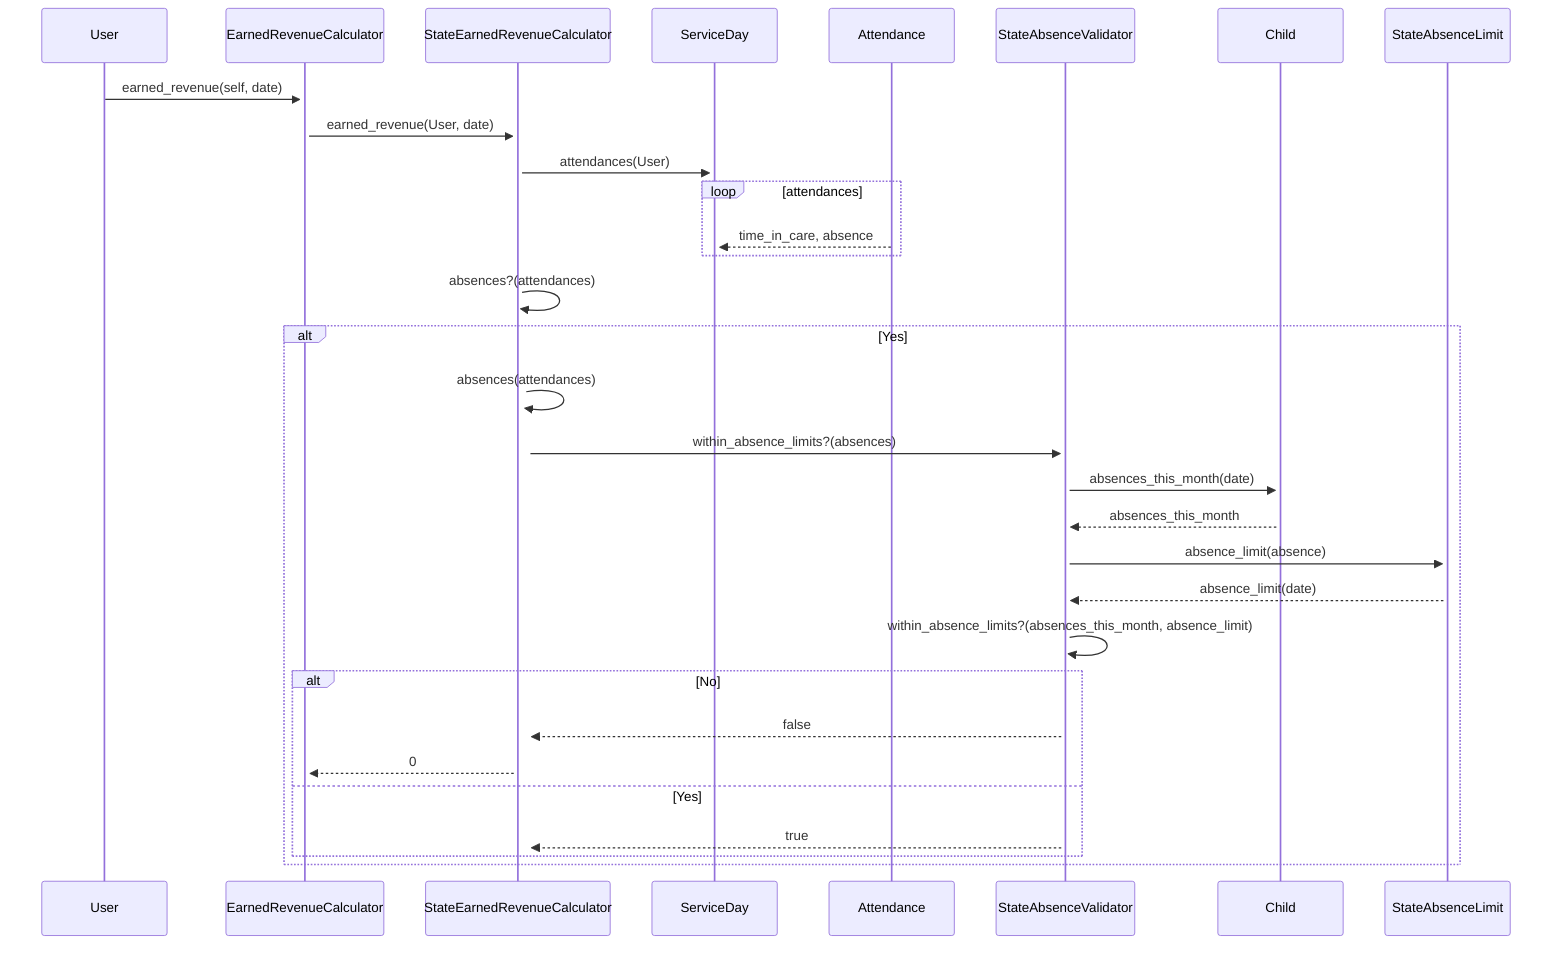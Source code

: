 sequenceDiagram
    %% All "State" prefixed classes will belong to a State
    %% and will be named [State]Class in order to differentiate,
    %% because the logic and data may be different between states
    %% e.g. NebraskaDurationRule, etc.

    %% User requests earned_revenue, passing itself
    User->>+EarnedRevenueCalculator: earned_revenue(self, date)

    %% EarnedRevenueCalculator determines the right [State]EarnedRevenueCalculator
    %% based on the User's state, then requests earned_revenue, passing the User (?)
    EarnedRevenueCalculator->>+StateEarnedRevenueCalculator: earned_revenue(User, date)

    %% [State]EarnedRevenueCalculator loops attendances to
    %% store time_in_care and absence string
    StateEarnedRevenueCalculator->>+ServiceDay: attendances(User)
    loop attendances
      Attendance-->>ServiceDay: time_in_care, absence
    end
    StateEarnedRevenueCalculator->>+StateEarnedRevenueCalculator: absences?(attendances)
    alt Yes
        StateEarnedRevenueCalculator->>+StateEarnedRevenueCalculator: absences(attendances)
        %% this might need a different name, Validator doesn't sound right
        StateEarnedRevenueCalculator->>+StateAbsenceValidator: within_absence_limits?(absences)
        StateAbsenceValidator->>+Child: absences_this_month(date)
        Child-->>StateAbsenceValidator: absences_this_month
        StateAbsenceValidator->>+StateAbsenceLimit: absence_limit(absence)
        StateAbsenceLimit-->>StateAbsenceValidator: absence_limit(date)
        StateAbsenceValidator->>+StateAbsenceValidator: within_absence_limits?(absences_this_month, absence_limit)
        alt No
            StateAbsenceValidator-->>StateEarnedRevenueCalculator: false
            StateEarnedRevenueCalculator-->>EarnedRevenueCalculator: 0
        else Yes
            StateAbsenceValidator-->>StateEarnedRevenueCalculator: true
        end
    end